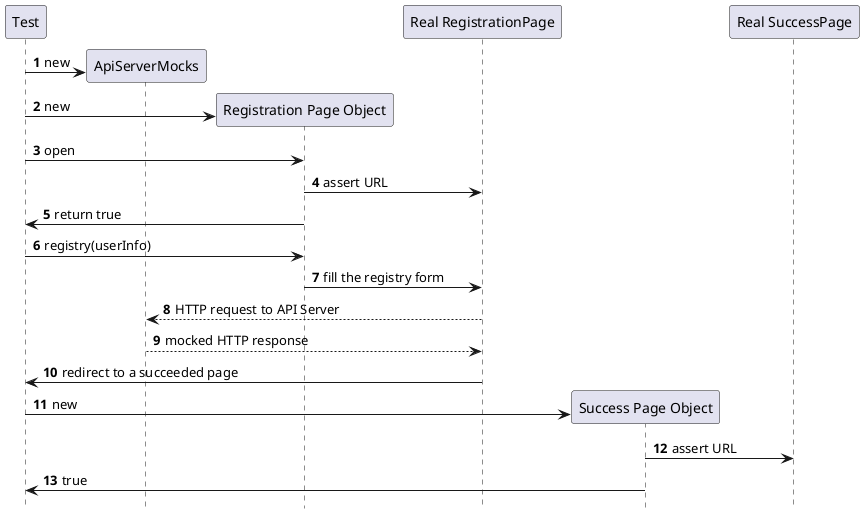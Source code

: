 @startuml
'https://plantuml.com/sequence-diagram

hidefootbox
autonumber
participant Test as Test
participant ApiServerMocks as Mock
participant "Registration Page Object" as PO
participant "Real RegistrationPage" as RP
participant "Success Page Object" as SPO
participant "Real SuccessPage" as SP

create Mock
Test -> Mock: new
create PO
Test -> PO: new
Test -> PO: open
PO -> RP: assert URL
Test <- PO: return true
Test -> PO: registry(userInfo)
PO -> RP: fill the registry form
RP --> Mock: HTTP request to API Server
Mock --> RP: mocked HTTP response
RP -> Test: redirect to a succeeded page
create SPO
Test -> SPO: new
SPO -> SP: assert URL
SPO -> Test: true

@enduml